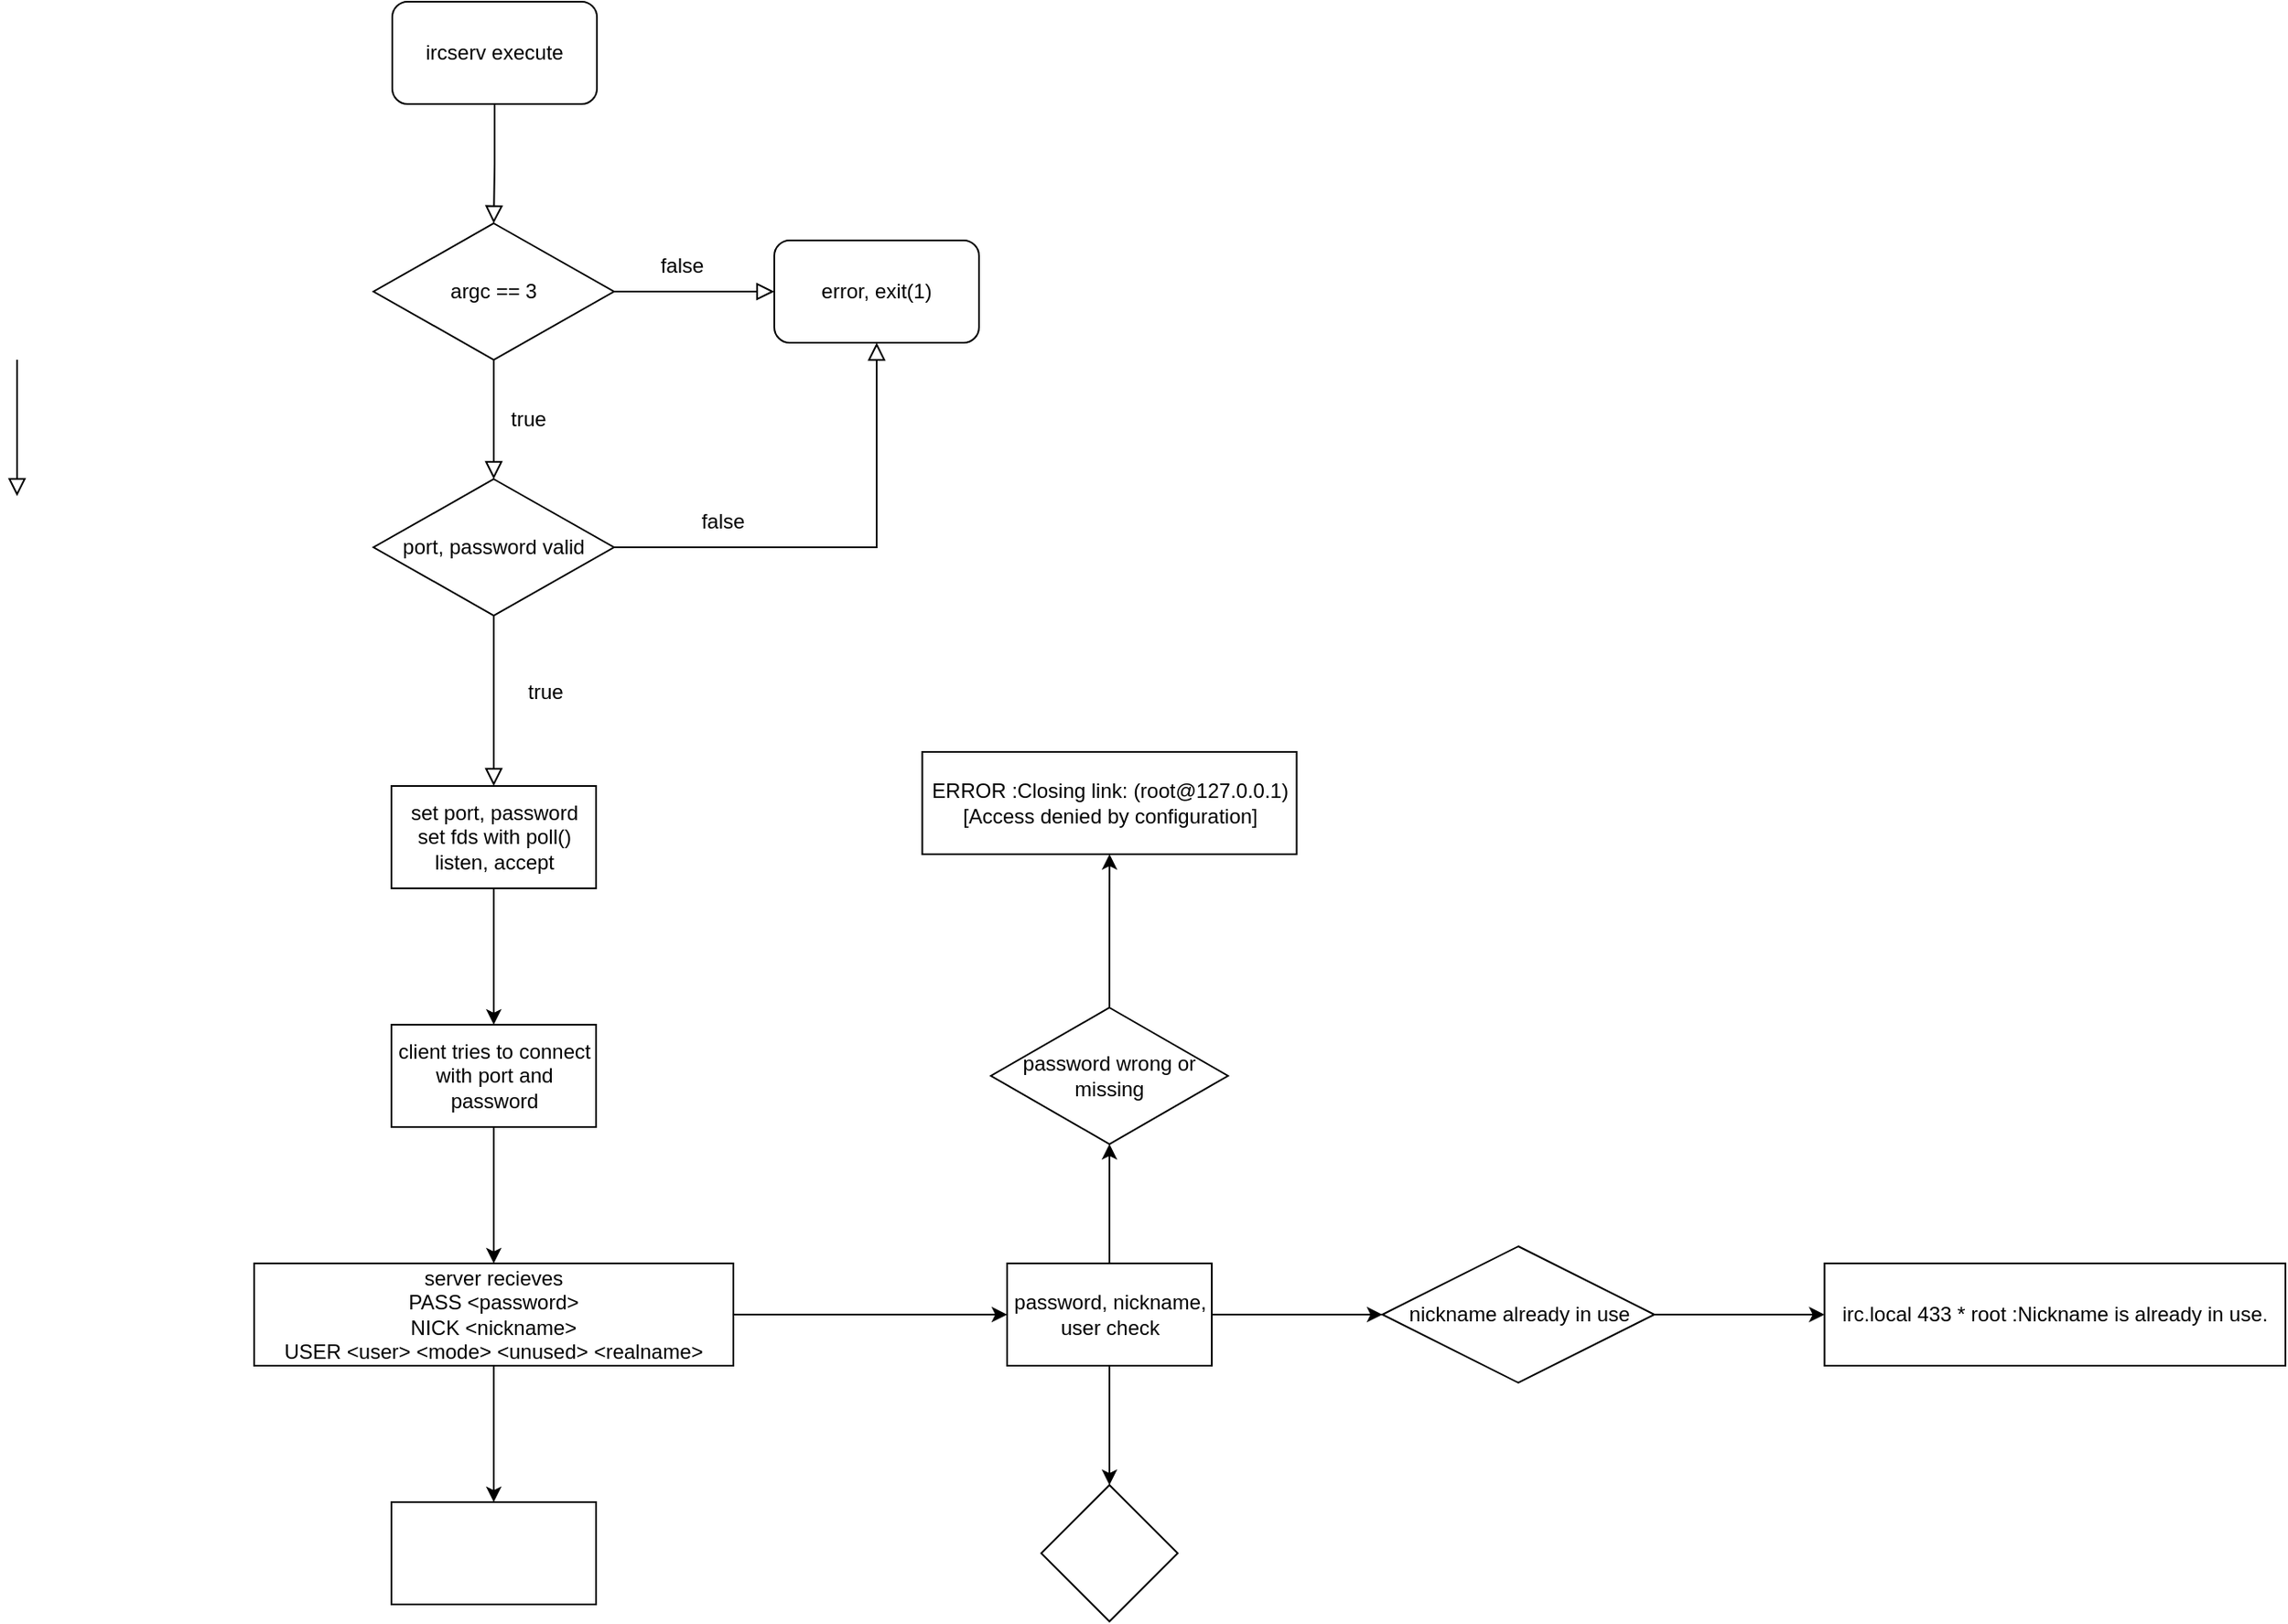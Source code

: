 <mxfile version="22.1.18" type="github">
  <diagram id="C5RBs43oDa-KdzZeNtuy" name="Page-1">
    <mxGraphModel dx="1855" dy="1182" grid="1" gridSize="10" guides="1" tooltips="1" connect="1" arrows="1" fold="1" page="1" pageScale="1" pageWidth="827" pageHeight="1169" math="0" shadow="0">
      <root>
        <mxCell id="WIyWlLk6GJQsqaUBKTNV-0" />
        <mxCell id="WIyWlLk6GJQsqaUBKTNV-1" parent="WIyWlLk6GJQsqaUBKTNV-0" />
        <mxCell id="ojImaYrrX2KFDEyOL15V-0" value="ircserv execute" style="rounded=1;whiteSpace=wrap;html=1;" parent="WIyWlLk6GJQsqaUBKTNV-1" vertex="1">
          <mxGeometry x="130" y="50" width="120" height="60" as="geometry" />
        </mxCell>
        <mxCell id="ojImaYrrX2KFDEyOL15V-3" value="" style="rounded=0;html=1;jettySize=auto;orthogonalLoop=1;fontSize=11;endArrow=block;endFill=0;endSize=8;strokeWidth=1;shadow=0;labelBackgroundColor=none;edgeStyle=orthogonalEdgeStyle;" parent="WIyWlLk6GJQsqaUBKTNV-1" source="ojImaYrrX2KFDEyOL15V-0" target="ojImaYrrX2KFDEyOL15V-4" edge="1">
          <mxGeometry relative="1" as="geometry">
            <mxPoint x="189.5" y="170" as="sourcePoint" />
            <mxPoint x="189.5" y="220" as="targetPoint" />
            <Array as="points" />
          </mxGeometry>
        </mxCell>
        <mxCell id="ojImaYrrX2KFDEyOL15V-4" value="argc == 3" style="rhombus;whiteSpace=wrap;html=1;" parent="WIyWlLk6GJQsqaUBKTNV-1" vertex="1">
          <mxGeometry x="119" y="180" width="141" height="80" as="geometry" />
        </mxCell>
        <mxCell id="ojImaYrrX2KFDEyOL15V-5" value="" style="rounded=0;html=1;jettySize=auto;orthogonalLoop=1;fontSize=11;endArrow=block;endFill=0;endSize=8;strokeWidth=1;shadow=0;labelBackgroundColor=none;edgeStyle=orthogonalEdgeStyle;entryX=0;entryY=0.5;entryDx=0;entryDy=0;" parent="WIyWlLk6GJQsqaUBKTNV-1" source="ojImaYrrX2KFDEyOL15V-4" target="ojImaYrrX2KFDEyOL15V-10" edge="1">
          <mxGeometry relative="1" as="geometry">
            <mxPoint x="240" y="140" as="sourcePoint" />
            <mxPoint x="350" y="220" as="targetPoint" />
          </mxGeometry>
        </mxCell>
        <mxCell id="ojImaYrrX2KFDEyOL15V-6" value="" style="rounded=0;html=1;jettySize=auto;orthogonalLoop=1;fontSize=11;endArrow=block;endFill=0;endSize=8;strokeWidth=1;shadow=0;labelBackgroundColor=none;edgeStyle=orthogonalEdgeStyle;" parent="WIyWlLk6GJQsqaUBKTNV-1" source="ojImaYrrX2KFDEyOL15V-4" edge="1" target="H8sE_HsCEM9CtLowhWiP-1">
          <mxGeometry relative="1" as="geometry">
            <mxPoint x="250" y="150" as="sourcePoint" />
            <mxPoint x="190" y="340" as="targetPoint" />
          </mxGeometry>
        </mxCell>
        <mxCell id="ojImaYrrX2KFDEyOL15V-7" value="true" style="text;html=1;strokeColor=none;fillColor=none;align=center;verticalAlign=middle;whiteSpace=wrap;rounded=0;" parent="WIyWlLk6GJQsqaUBKTNV-1" vertex="1">
          <mxGeometry x="180" y="280" width="60" height="30" as="geometry" />
        </mxCell>
        <mxCell id="ojImaYrrX2KFDEyOL15V-9" value="false" style="text;html=1;strokeColor=none;fillColor=none;align=center;verticalAlign=middle;whiteSpace=wrap;rounded=0;" parent="WIyWlLk6GJQsqaUBKTNV-1" vertex="1">
          <mxGeometry x="270" y="190" width="60" height="30" as="geometry" />
        </mxCell>
        <mxCell id="ojImaYrrX2KFDEyOL15V-10" value="error, exit(1)" style="rounded=1;whiteSpace=wrap;html=1;" parent="WIyWlLk6GJQsqaUBKTNV-1" vertex="1">
          <mxGeometry x="354" y="190" width="120" height="60" as="geometry" />
        </mxCell>
        <mxCell id="H8sE_HsCEM9CtLowhWiP-0" value="" style="rounded=0;html=1;jettySize=auto;orthogonalLoop=1;fontSize=11;endArrow=block;endFill=0;endSize=8;strokeWidth=1;shadow=0;labelBackgroundColor=none;edgeStyle=orthogonalEdgeStyle;" edge="1" parent="WIyWlLk6GJQsqaUBKTNV-1">
          <mxGeometry relative="1" as="geometry">
            <mxPoint x="-90" y="260" as="sourcePoint" />
            <mxPoint x="-90" y="340" as="targetPoint" />
          </mxGeometry>
        </mxCell>
        <mxCell id="H8sE_HsCEM9CtLowhWiP-1" value="port, password valid" style="rhombus;whiteSpace=wrap;html=1;" vertex="1" parent="WIyWlLk6GJQsqaUBKTNV-1">
          <mxGeometry x="119" y="330" width="141" height="80" as="geometry" />
        </mxCell>
        <mxCell id="H8sE_HsCEM9CtLowhWiP-2" value="" style="rounded=0;html=1;jettySize=auto;orthogonalLoop=1;fontSize=11;endArrow=block;endFill=0;endSize=8;strokeWidth=1;shadow=0;labelBackgroundColor=none;edgeStyle=orthogonalEdgeStyle;" edge="1" parent="WIyWlLk6GJQsqaUBKTNV-1" source="H8sE_HsCEM9CtLowhWiP-1" target="ojImaYrrX2KFDEyOL15V-10">
          <mxGeometry relative="1" as="geometry">
            <mxPoint x="259" y="410" as="sourcePoint" />
            <mxPoint x="259" y="490" as="targetPoint" />
          </mxGeometry>
        </mxCell>
        <mxCell id="H8sE_HsCEM9CtLowhWiP-3" value="" style="rounded=0;html=1;jettySize=auto;orthogonalLoop=1;fontSize=11;endArrow=block;endFill=0;endSize=8;strokeWidth=1;shadow=0;labelBackgroundColor=none;edgeStyle=orthogonalEdgeStyle;" edge="1" parent="WIyWlLk6GJQsqaUBKTNV-1" source="H8sE_HsCEM9CtLowhWiP-1" target="H8sE_HsCEM9CtLowhWiP-6">
          <mxGeometry relative="1" as="geometry">
            <mxPoint x="189" y="440" as="sourcePoint" />
            <mxPoint x="190" y="510" as="targetPoint" />
          </mxGeometry>
        </mxCell>
        <mxCell id="H8sE_HsCEM9CtLowhWiP-4" value="true" style="text;html=1;strokeColor=none;fillColor=none;align=center;verticalAlign=middle;whiteSpace=wrap;rounded=0;" vertex="1" parent="WIyWlLk6GJQsqaUBKTNV-1">
          <mxGeometry x="190" y="440" width="60" height="30" as="geometry" />
        </mxCell>
        <mxCell id="H8sE_HsCEM9CtLowhWiP-5" value="false" style="text;html=1;strokeColor=none;fillColor=none;align=center;verticalAlign=middle;whiteSpace=wrap;rounded=0;" vertex="1" parent="WIyWlLk6GJQsqaUBKTNV-1">
          <mxGeometry x="294" y="340" width="60" height="30" as="geometry" />
        </mxCell>
        <mxCell id="H8sE_HsCEM9CtLowhWiP-8" value="" style="edgeStyle=orthogonalEdgeStyle;rounded=0;orthogonalLoop=1;jettySize=auto;html=1;" edge="1" parent="WIyWlLk6GJQsqaUBKTNV-1" source="H8sE_HsCEM9CtLowhWiP-6" target="H8sE_HsCEM9CtLowhWiP-7">
          <mxGeometry relative="1" as="geometry" />
        </mxCell>
        <mxCell id="H8sE_HsCEM9CtLowhWiP-6" value="set port, password&lt;br&gt;set fds with poll()&lt;br&gt;listen, accept" style="rounded=0;whiteSpace=wrap;html=1;" vertex="1" parent="WIyWlLk6GJQsqaUBKTNV-1">
          <mxGeometry x="129.5" y="510" width="120" height="60" as="geometry" />
        </mxCell>
        <mxCell id="H8sE_HsCEM9CtLowhWiP-10" value="" style="edgeStyle=orthogonalEdgeStyle;rounded=0;orthogonalLoop=1;jettySize=auto;html=1;" edge="1" parent="WIyWlLk6GJQsqaUBKTNV-1" source="H8sE_HsCEM9CtLowhWiP-7" target="H8sE_HsCEM9CtLowhWiP-9">
          <mxGeometry relative="1" as="geometry" />
        </mxCell>
        <mxCell id="H8sE_HsCEM9CtLowhWiP-7" value="client tries to connect with port and password" style="whiteSpace=wrap;html=1;rounded=0;" vertex="1" parent="WIyWlLk6GJQsqaUBKTNV-1">
          <mxGeometry x="129.5" y="650" width="120" height="60" as="geometry" />
        </mxCell>
        <mxCell id="H8sE_HsCEM9CtLowhWiP-16" value="" style="edgeStyle=orthogonalEdgeStyle;rounded=0;orthogonalLoop=1;jettySize=auto;html=1;" edge="1" parent="WIyWlLk6GJQsqaUBKTNV-1" source="H8sE_HsCEM9CtLowhWiP-9" target="H8sE_HsCEM9CtLowhWiP-15">
          <mxGeometry relative="1" as="geometry" />
        </mxCell>
        <mxCell id="H8sE_HsCEM9CtLowhWiP-26" value="" style="edgeStyle=orthogonalEdgeStyle;rounded=0;orthogonalLoop=1;jettySize=auto;html=1;" edge="1" parent="WIyWlLk6GJQsqaUBKTNV-1" source="H8sE_HsCEM9CtLowhWiP-9" target="H8sE_HsCEM9CtLowhWiP-25">
          <mxGeometry relative="1" as="geometry" />
        </mxCell>
        <mxCell id="H8sE_HsCEM9CtLowhWiP-9" value="server recieves&lt;br&gt;PASS &amp;lt;password&amp;gt;&lt;br&gt;NICK &amp;lt;nickname&amp;gt;&lt;br&gt;USER &amp;lt;user&amp;gt; &amp;lt;mode&amp;gt; &amp;lt;unused&amp;gt; &amp;lt;realname&amp;gt;" style="whiteSpace=wrap;html=1;rounded=0;" vertex="1" parent="WIyWlLk6GJQsqaUBKTNV-1">
          <mxGeometry x="49" y="790" width="281" height="60" as="geometry" />
        </mxCell>
        <mxCell id="H8sE_HsCEM9CtLowhWiP-18" value="" style="edgeStyle=orthogonalEdgeStyle;rounded=0;orthogonalLoop=1;jettySize=auto;html=1;" edge="1" parent="WIyWlLk6GJQsqaUBKTNV-1" source="H8sE_HsCEM9CtLowhWiP-15" target="H8sE_HsCEM9CtLowhWiP-17">
          <mxGeometry relative="1" as="geometry" />
        </mxCell>
        <mxCell id="H8sE_HsCEM9CtLowhWiP-20" value="" style="edgeStyle=orthogonalEdgeStyle;rounded=0;orthogonalLoop=1;jettySize=auto;html=1;" edge="1" parent="WIyWlLk6GJQsqaUBKTNV-1" source="H8sE_HsCEM9CtLowhWiP-15" target="H8sE_HsCEM9CtLowhWiP-19">
          <mxGeometry relative="1" as="geometry" />
        </mxCell>
        <mxCell id="H8sE_HsCEM9CtLowhWiP-22" value="" style="edgeStyle=orthogonalEdgeStyle;rounded=0;orthogonalLoop=1;jettySize=auto;html=1;" edge="1" parent="WIyWlLk6GJQsqaUBKTNV-1" source="H8sE_HsCEM9CtLowhWiP-15" target="H8sE_HsCEM9CtLowhWiP-21">
          <mxGeometry relative="1" as="geometry" />
        </mxCell>
        <mxCell id="H8sE_HsCEM9CtLowhWiP-15" value="password, nickname, user check" style="whiteSpace=wrap;html=1;rounded=0;" vertex="1" parent="WIyWlLk6GJQsqaUBKTNV-1">
          <mxGeometry x="490.5" y="790" width="120" height="60" as="geometry" />
        </mxCell>
        <mxCell id="H8sE_HsCEM9CtLowhWiP-24" value="" style="edgeStyle=orthogonalEdgeStyle;rounded=0;orthogonalLoop=1;jettySize=auto;html=1;" edge="1" parent="WIyWlLk6GJQsqaUBKTNV-1" source="H8sE_HsCEM9CtLowhWiP-17" target="H8sE_HsCEM9CtLowhWiP-23">
          <mxGeometry relative="1" as="geometry" />
        </mxCell>
        <mxCell id="H8sE_HsCEM9CtLowhWiP-17" value="password wrong or missing" style="rhombus;whiteSpace=wrap;html=1;rounded=0;" vertex="1" parent="WIyWlLk6GJQsqaUBKTNV-1">
          <mxGeometry x="481" y="640" width="139" height="80" as="geometry" />
        </mxCell>
        <mxCell id="H8sE_HsCEM9CtLowhWiP-28" value="" style="edgeStyle=orthogonalEdgeStyle;rounded=0;orthogonalLoop=1;jettySize=auto;html=1;" edge="1" parent="WIyWlLk6GJQsqaUBKTNV-1" source="H8sE_HsCEM9CtLowhWiP-19" target="H8sE_HsCEM9CtLowhWiP-27">
          <mxGeometry relative="1" as="geometry" />
        </mxCell>
        <mxCell id="H8sE_HsCEM9CtLowhWiP-19" value="nickname already in use" style="rhombus;whiteSpace=wrap;html=1;rounded=0;" vertex="1" parent="WIyWlLk6GJQsqaUBKTNV-1">
          <mxGeometry x="710.5" y="780" width="159.5" height="80" as="geometry" />
        </mxCell>
        <mxCell id="H8sE_HsCEM9CtLowhWiP-21" value="" style="rhombus;whiteSpace=wrap;html=1;rounded=0;" vertex="1" parent="WIyWlLk6GJQsqaUBKTNV-1">
          <mxGeometry x="510.5" y="920" width="80" height="80" as="geometry" />
        </mxCell>
        <mxCell id="H8sE_HsCEM9CtLowhWiP-23" value="ERROR :Closing link: (root@127.0.0.1) [Access denied by configuration]" style="whiteSpace=wrap;html=1;rounded=0;" vertex="1" parent="WIyWlLk6GJQsqaUBKTNV-1">
          <mxGeometry x="440.75" y="490" width="219.5" height="60" as="geometry" />
        </mxCell>
        <mxCell id="H8sE_HsCEM9CtLowhWiP-25" value="" style="whiteSpace=wrap;html=1;rounded=0;" vertex="1" parent="WIyWlLk6GJQsqaUBKTNV-1">
          <mxGeometry x="129.5" y="930" width="120" height="60" as="geometry" />
        </mxCell>
        <mxCell id="H8sE_HsCEM9CtLowhWiP-27" value="irc.local 433 * root :Nickname is already in use." style="whiteSpace=wrap;html=1;rounded=0;" vertex="1" parent="WIyWlLk6GJQsqaUBKTNV-1">
          <mxGeometry x="969.75" y="790" width="270.25" height="60" as="geometry" />
        </mxCell>
      </root>
    </mxGraphModel>
  </diagram>
</mxfile>
